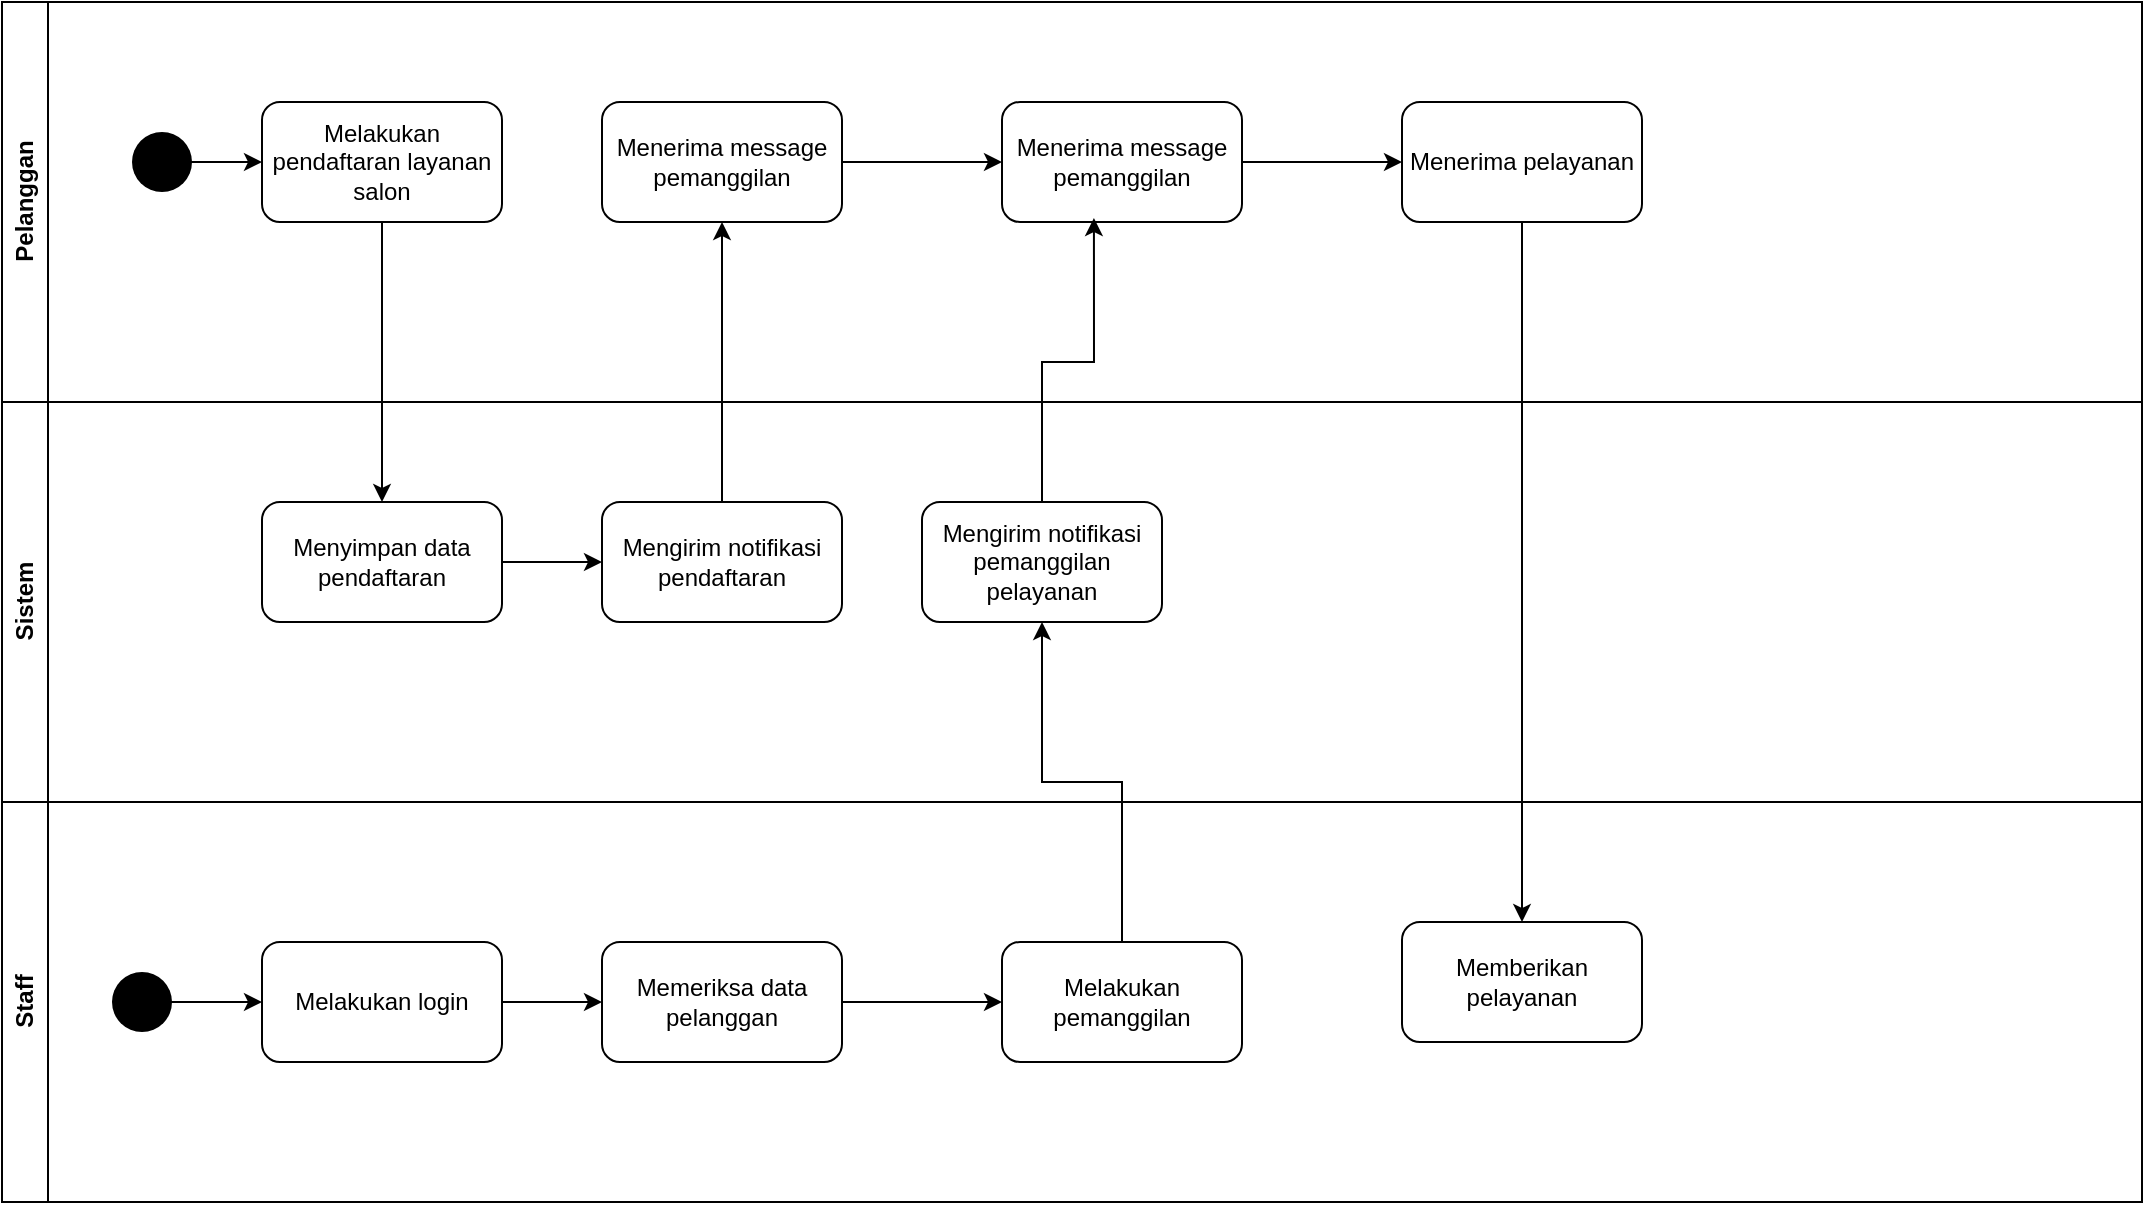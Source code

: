 <mxfile version="26.0.10">
  <diagram name="Page-1" id="v1DvpuFghXlMb7m5s1q7">
    <mxGraphModel dx="1257" dy="660" grid="1" gridSize="10" guides="1" tooltips="1" connect="1" arrows="1" fold="1" page="1" pageScale="1" pageWidth="850" pageHeight="1100" math="0" shadow="0">
      <root>
        <mxCell id="0" />
        <mxCell id="1" parent="0" />
        <mxCell id="2ou1pMSBvPDEXaXkW3Th-1" value="Pelanggan" style="swimlane;horizontal=0;whiteSpace=wrap;html=1;" vertex="1" parent="1">
          <mxGeometry x="80" y="40" width="1070" height="200" as="geometry" />
        </mxCell>
        <mxCell id="2ou1pMSBvPDEXaXkW3Th-24" style="edgeStyle=orthogonalEdgeStyle;rounded=0;orthogonalLoop=1;jettySize=auto;html=1;" edge="1" parent="2ou1pMSBvPDEXaXkW3Th-1" source="2ou1pMSBvPDEXaXkW3Th-6" target="2ou1pMSBvPDEXaXkW3Th-23">
          <mxGeometry relative="1" as="geometry" />
        </mxCell>
        <mxCell id="2ou1pMSBvPDEXaXkW3Th-6" value="" style="shape=waypoint;sketch=0;fillStyle=solid;size=6;pointerEvents=1;points=[];fillColor=none;resizable=0;rotatable=0;perimeter=centerPerimeter;snapToPoint=1;strokeWidth=13;" vertex="1" parent="2ou1pMSBvPDEXaXkW3Th-1">
          <mxGeometry x="70" y="70" width="20" height="20" as="geometry" />
        </mxCell>
        <mxCell id="2ou1pMSBvPDEXaXkW3Th-23" value="Melakukan pendaftaran layanan salon" style="whiteSpace=wrap;html=1;rounded=1;" vertex="1" parent="2ou1pMSBvPDEXaXkW3Th-1">
          <mxGeometry x="130" y="50" width="120" height="60" as="geometry" />
        </mxCell>
        <mxCell id="2ou1pMSBvPDEXaXkW3Th-51" value="" style="edgeStyle=orthogonalEdgeStyle;rounded=0;orthogonalLoop=1;jettySize=auto;html=1;" edge="1" parent="2ou1pMSBvPDEXaXkW3Th-1" source="2ou1pMSBvPDEXaXkW3Th-31" target="2ou1pMSBvPDEXaXkW3Th-50">
          <mxGeometry relative="1" as="geometry" />
        </mxCell>
        <mxCell id="2ou1pMSBvPDEXaXkW3Th-31" value="Menerima message pemanggilan" style="whiteSpace=wrap;html=1;rounded=1;" vertex="1" parent="2ou1pMSBvPDEXaXkW3Th-1">
          <mxGeometry x="300" y="50" width="120" height="60" as="geometry" />
        </mxCell>
        <mxCell id="2ou1pMSBvPDEXaXkW3Th-54" value="" style="edgeStyle=orthogonalEdgeStyle;rounded=0;orthogonalLoop=1;jettySize=auto;html=1;" edge="1" parent="2ou1pMSBvPDEXaXkW3Th-1" source="2ou1pMSBvPDEXaXkW3Th-50" target="2ou1pMSBvPDEXaXkW3Th-53">
          <mxGeometry relative="1" as="geometry" />
        </mxCell>
        <mxCell id="2ou1pMSBvPDEXaXkW3Th-50" value="Menerima message pemanggilan" style="whiteSpace=wrap;html=1;rounded=1;" vertex="1" parent="2ou1pMSBvPDEXaXkW3Th-1">
          <mxGeometry x="500" y="50" width="120" height="60" as="geometry" />
        </mxCell>
        <mxCell id="2ou1pMSBvPDEXaXkW3Th-53" value="Menerima pelayanan" style="whiteSpace=wrap;html=1;rounded=1;" vertex="1" parent="2ou1pMSBvPDEXaXkW3Th-1">
          <mxGeometry x="700" y="50" width="120" height="60" as="geometry" />
        </mxCell>
        <mxCell id="2ou1pMSBvPDEXaXkW3Th-2" value="&lt;div&gt;Sistem&lt;/div&gt;" style="swimlane;horizontal=0;whiteSpace=wrap;html=1;" vertex="1" parent="1">
          <mxGeometry x="80" y="240" width="1070" height="200" as="geometry" />
        </mxCell>
        <mxCell id="2ou1pMSBvPDEXaXkW3Th-30" value="" style="edgeStyle=orthogonalEdgeStyle;rounded=0;orthogonalLoop=1;jettySize=auto;html=1;" edge="1" parent="2ou1pMSBvPDEXaXkW3Th-2" source="2ou1pMSBvPDEXaXkW3Th-27" target="2ou1pMSBvPDEXaXkW3Th-29">
          <mxGeometry relative="1" as="geometry" />
        </mxCell>
        <mxCell id="2ou1pMSBvPDEXaXkW3Th-27" value="Menyimpan data pendaftaran" style="whiteSpace=wrap;html=1;rounded=1;" vertex="1" parent="2ou1pMSBvPDEXaXkW3Th-2">
          <mxGeometry x="130" y="50" width="120" height="60" as="geometry" />
        </mxCell>
        <mxCell id="2ou1pMSBvPDEXaXkW3Th-29" value="Mengirim notifikasi pendaftaran" style="whiteSpace=wrap;html=1;rounded=1;" vertex="1" parent="2ou1pMSBvPDEXaXkW3Th-2">
          <mxGeometry x="300" y="50" width="120" height="60" as="geometry" />
        </mxCell>
        <mxCell id="2ou1pMSBvPDEXaXkW3Th-48" value="Mengirim notifikasi pemanggilan pelayanan" style="whiteSpace=wrap;html=1;rounded=1;" vertex="1" parent="2ou1pMSBvPDEXaXkW3Th-2">
          <mxGeometry x="460" y="50" width="120" height="60" as="geometry" />
        </mxCell>
        <mxCell id="2ou1pMSBvPDEXaXkW3Th-3" value="Staff" style="swimlane;horizontal=0;whiteSpace=wrap;html=1;" vertex="1" parent="1">
          <mxGeometry x="80" y="440" width="1070" height="200" as="geometry" />
        </mxCell>
        <mxCell id="2ou1pMSBvPDEXaXkW3Th-37" style="edgeStyle=orthogonalEdgeStyle;rounded=0;orthogonalLoop=1;jettySize=auto;html=1;" edge="1" parent="2ou1pMSBvPDEXaXkW3Th-3" source="2ou1pMSBvPDEXaXkW3Th-15" target="2ou1pMSBvPDEXaXkW3Th-18">
          <mxGeometry relative="1" as="geometry" />
        </mxCell>
        <mxCell id="2ou1pMSBvPDEXaXkW3Th-15" value="" style="shape=waypoint;sketch=0;fillStyle=solid;size=6;pointerEvents=1;points=[];fillColor=none;resizable=0;rotatable=0;perimeter=centerPerimeter;snapToPoint=1;strokeWidth=13;" vertex="1" parent="2ou1pMSBvPDEXaXkW3Th-3">
          <mxGeometry x="60" y="90" width="20" height="20" as="geometry" />
        </mxCell>
        <mxCell id="2ou1pMSBvPDEXaXkW3Th-39" value="" style="edgeStyle=orthogonalEdgeStyle;rounded=0;orthogonalLoop=1;jettySize=auto;html=1;" edge="1" parent="2ou1pMSBvPDEXaXkW3Th-3" source="2ou1pMSBvPDEXaXkW3Th-18" target="2ou1pMSBvPDEXaXkW3Th-38">
          <mxGeometry relative="1" as="geometry" />
        </mxCell>
        <mxCell id="2ou1pMSBvPDEXaXkW3Th-18" value="Melakukan login" style="whiteSpace=wrap;html=1;rounded=1;" vertex="1" parent="2ou1pMSBvPDEXaXkW3Th-3">
          <mxGeometry x="130" y="70" width="120" height="60" as="geometry" />
        </mxCell>
        <mxCell id="2ou1pMSBvPDEXaXkW3Th-41" value="" style="edgeStyle=orthogonalEdgeStyle;rounded=0;orthogonalLoop=1;jettySize=auto;html=1;" edge="1" parent="2ou1pMSBvPDEXaXkW3Th-3" source="2ou1pMSBvPDEXaXkW3Th-38" target="2ou1pMSBvPDEXaXkW3Th-40">
          <mxGeometry relative="1" as="geometry" />
        </mxCell>
        <mxCell id="2ou1pMSBvPDEXaXkW3Th-38" value="Memeriksa data pelanggan" style="whiteSpace=wrap;html=1;rounded=1;" vertex="1" parent="2ou1pMSBvPDEXaXkW3Th-3">
          <mxGeometry x="300" y="70" width="120" height="60" as="geometry" />
        </mxCell>
        <mxCell id="2ou1pMSBvPDEXaXkW3Th-40" value="Melakukan pemanggilan" style="whiteSpace=wrap;html=1;rounded=1;" vertex="1" parent="2ou1pMSBvPDEXaXkW3Th-3">
          <mxGeometry x="500" y="70" width="120" height="60" as="geometry" />
        </mxCell>
        <mxCell id="2ou1pMSBvPDEXaXkW3Th-57" value="Memberikan pelayanan" style="whiteSpace=wrap;html=1;rounded=1;" vertex="1" parent="2ou1pMSBvPDEXaXkW3Th-3">
          <mxGeometry x="700" y="60" width="120" height="60" as="geometry" />
        </mxCell>
        <mxCell id="2ou1pMSBvPDEXaXkW3Th-28" value="" style="edgeStyle=orthogonalEdgeStyle;rounded=0;orthogonalLoop=1;jettySize=auto;html=1;" edge="1" parent="1" source="2ou1pMSBvPDEXaXkW3Th-23" target="2ou1pMSBvPDEXaXkW3Th-27">
          <mxGeometry relative="1" as="geometry" />
        </mxCell>
        <mxCell id="2ou1pMSBvPDEXaXkW3Th-32" value="" style="edgeStyle=orthogonalEdgeStyle;rounded=0;orthogonalLoop=1;jettySize=auto;html=1;" edge="1" parent="1" source="2ou1pMSBvPDEXaXkW3Th-29" target="2ou1pMSBvPDEXaXkW3Th-31">
          <mxGeometry relative="1" as="geometry" />
        </mxCell>
        <mxCell id="2ou1pMSBvPDEXaXkW3Th-49" value="" style="edgeStyle=orthogonalEdgeStyle;rounded=0;orthogonalLoop=1;jettySize=auto;html=1;" edge="1" parent="1" source="2ou1pMSBvPDEXaXkW3Th-40" target="2ou1pMSBvPDEXaXkW3Th-48">
          <mxGeometry relative="1" as="geometry" />
        </mxCell>
        <mxCell id="2ou1pMSBvPDEXaXkW3Th-52" style="edgeStyle=orthogonalEdgeStyle;rounded=0;orthogonalLoop=1;jettySize=auto;html=1;entryX=0.383;entryY=0.967;entryDx=0;entryDy=0;entryPerimeter=0;" edge="1" parent="1" source="2ou1pMSBvPDEXaXkW3Th-48" target="2ou1pMSBvPDEXaXkW3Th-50">
          <mxGeometry relative="1" as="geometry" />
        </mxCell>
        <mxCell id="2ou1pMSBvPDEXaXkW3Th-58" value="" style="edgeStyle=orthogonalEdgeStyle;rounded=0;orthogonalLoop=1;jettySize=auto;html=1;" edge="1" parent="1" source="2ou1pMSBvPDEXaXkW3Th-53" target="2ou1pMSBvPDEXaXkW3Th-57">
          <mxGeometry relative="1" as="geometry" />
        </mxCell>
      </root>
    </mxGraphModel>
  </diagram>
</mxfile>
